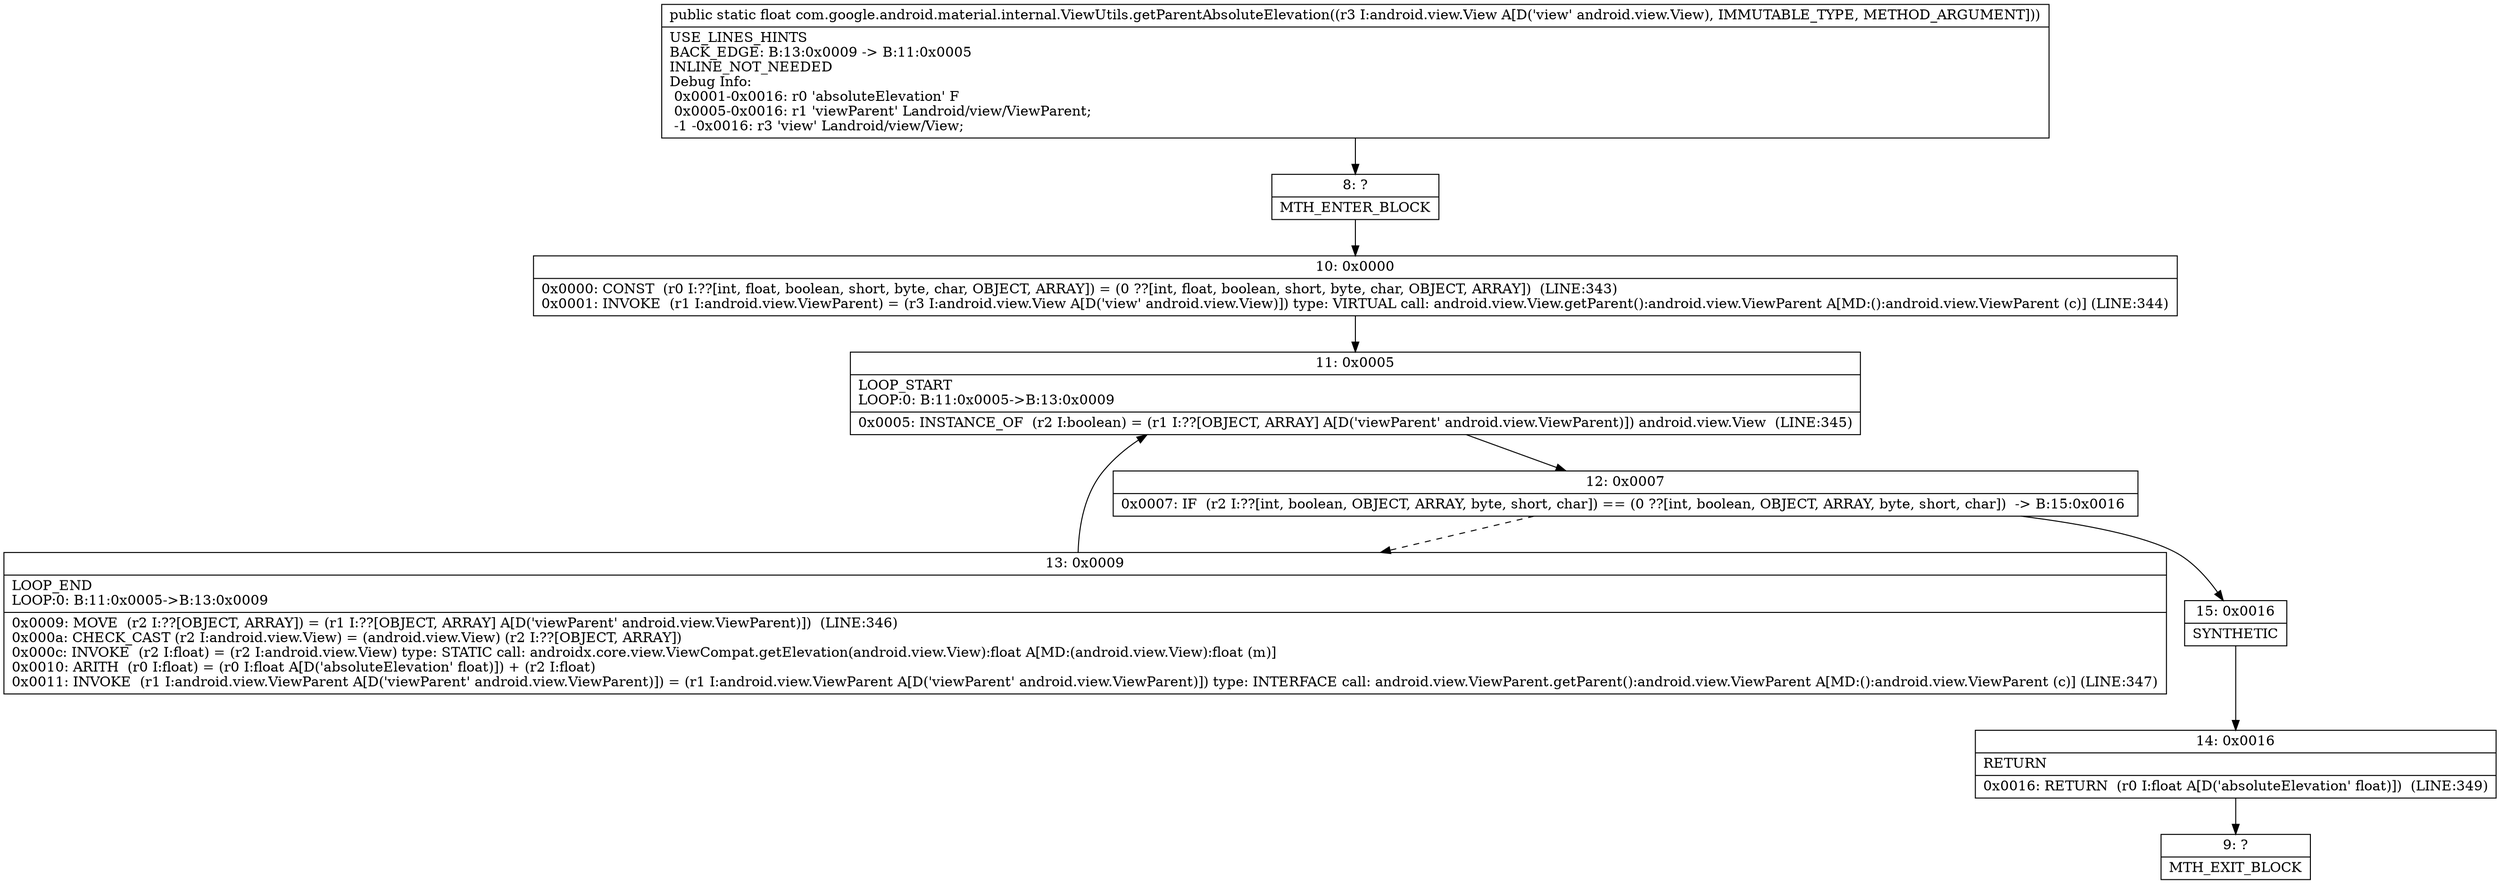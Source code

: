 digraph "CFG forcom.google.android.material.internal.ViewUtils.getParentAbsoluteElevation(Landroid\/view\/View;)F" {
Node_8 [shape=record,label="{8\:\ ?|MTH_ENTER_BLOCK\l}"];
Node_10 [shape=record,label="{10\:\ 0x0000|0x0000: CONST  (r0 I:??[int, float, boolean, short, byte, char, OBJECT, ARRAY]) = (0 ??[int, float, boolean, short, byte, char, OBJECT, ARRAY])  (LINE:343)\l0x0001: INVOKE  (r1 I:android.view.ViewParent) = (r3 I:android.view.View A[D('view' android.view.View)]) type: VIRTUAL call: android.view.View.getParent():android.view.ViewParent A[MD:():android.view.ViewParent (c)] (LINE:344)\l}"];
Node_11 [shape=record,label="{11\:\ 0x0005|LOOP_START\lLOOP:0: B:11:0x0005\-\>B:13:0x0009\l|0x0005: INSTANCE_OF  (r2 I:boolean) = (r1 I:??[OBJECT, ARRAY] A[D('viewParent' android.view.ViewParent)]) android.view.View  (LINE:345)\l}"];
Node_12 [shape=record,label="{12\:\ 0x0007|0x0007: IF  (r2 I:??[int, boolean, OBJECT, ARRAY, byte, short, char]) == (0 ??[int, boolean, OBJECT, ARRAY, byte, short, char])  \-\> B:15:0x0016 \l}"];
Node_13 [shape=record,label="{13\:\ 0x0009|LOOP_END\lLOOP:0: B:11:0x0005\-\>B:13:0x0009\l|0x0009: MOVE  (r2 I:??[OBJECT, ARRAY]) = (r1 I:??[OBJECT, ARRAY] A[D('viewParent' android.view.ViewParent)])  (LINE:346)\l0x000a: CHECK_CAST (r2 I:android.view.View) = (android.view.View) (r2 I:??[OBJECT, ARRAY]) \l0x000c: INVOKE  (r2 I:float) = (r2 I:android.view.View) type: STATIC call: androidx.core.view.ViewCompat.getElevation(android.view.View):float A[MD:(android.view.View):float (m)]\l0x0010: ARITH  (r0 I:float) = (r0 I:float A[D('absoluteElevation' float)]) + (r2 I:float) \l0x0011: INVOKE  (r1 I:android.view.ViewParent A[D('viewParent' android.view.ViewParent)]) = (r1 I:android.view.ViewParent A[D('viewParent' android.view.ViewParent)]) type: INTERFACE call: android.view.ViewParent.getParent():android.view.ViewParent A[MD:():android.view.ViewParent (c)] (LINE:347)\l}"];
Node_15 [shape=record,label="{15\:\ 0x0016|SYNTHETIC\l}"];
Node_14 [shape=record,label="{14\:\ 0x0016|RETURN\l|0x0016: RETURN  (r0 I:float A[D('absoluteElevation' float)])  (LINE:349)\l}"];
Node_9 [shape=record,label="{9\:\ ?|MTH_EXIT_BLOCK\l}"];
MethodNode[shape=record,label="{public static float com.google.android.material.internal.ViewUtils.getParentAbsoluteElevation((r3 I:android.view.View A[D('view' android.view.View), IMMUTABLE_TYPE, METHOD_ARGUMENT]))  | USE_LINES_HINTS\lBACK_EDGE: B:13:0x0009 \-\> B:11:0x0005\lINLINE_NOT_NEEDED\lDebug Info:\l  0x0001\-0x0016: r0 'absoluteElevation' F\l  0x0005\-0x0016: r1 'viewParent' Landroid\/view\/ViewParent;\l  \-1 \-0x0016: r3 'view' Landroid\/view\/View;\l}"];
MethodNode -> Node_8;Node_8 -> Node_10;
Node_10 -> Node_11;
Node_11 -> Node_12;
Node_12 -> Node_13[style=dashed];
Node_12 -> Node_15;
Node_13 -> Node_11;
Node_15 -> Node_14;
Node_14 -> Node_9;
}

